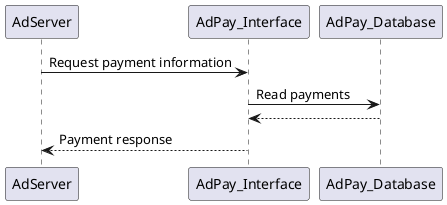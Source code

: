 @startuml
AdServer -> AdPay_Interface: Request payment information
AdPay_Interface -> AdPay_Database: Read payments
AdPay_Interface <-- AdPay_Database
AdServer <-- AdPay_Interface: Payment response
@enduml

